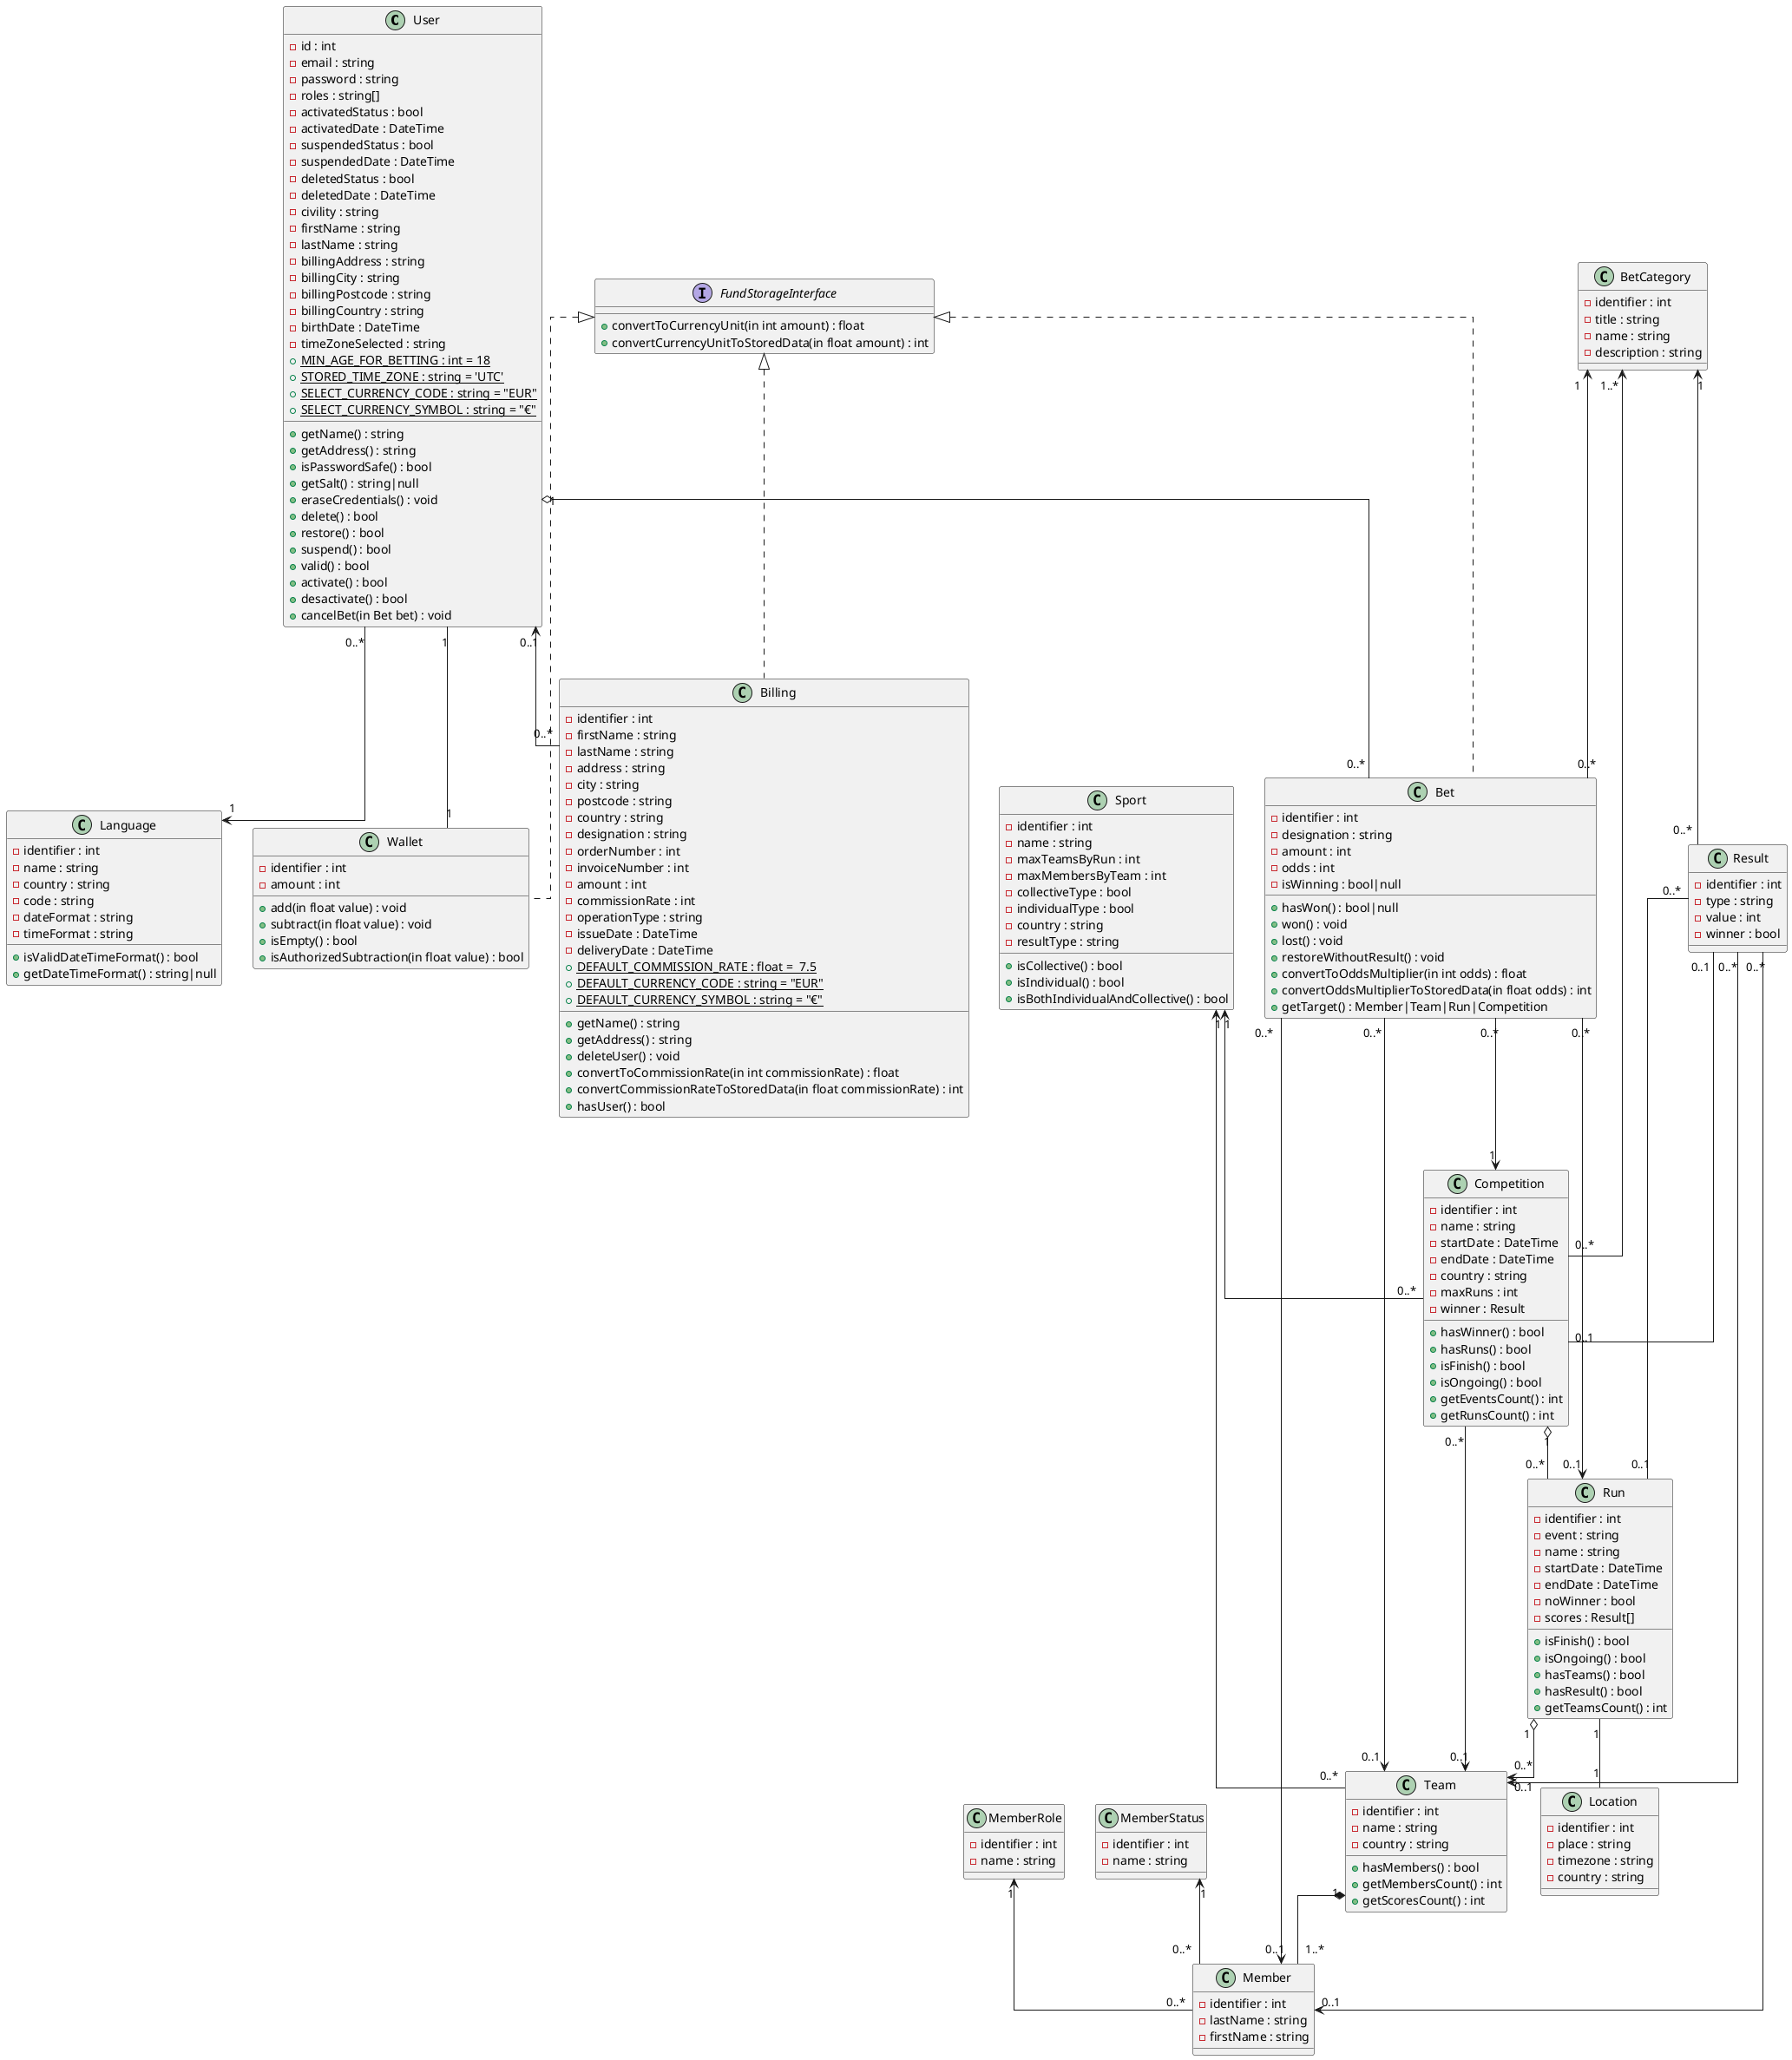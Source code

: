 @startuml parisportif5
skinparam linetype ortho
'plantuml
'Relations :
    'Un utilisateur a une langue sélectionnée
    User "0..*" --> "1" Language
    'Une facture n'est pas pas forcément lié à un utilisateur existant
    User "0..1" <-- "0..*" Billing
    'Un paris a un type
    BetCategory "1" <-- "0..*" Bet
    'Un utilisateur a un porte-feuille
    User "1" -- "1" Wallet
    'Un utilisateur a des paris
    User "1" o-- "0..*" Bet
    'La compétition a une équipe gagnante
    Competition "0..*" --> "0..1" Team
    'Une compétition a plusieurs rencontre ou course
    Competition "1" o-- "0..*" Run
    'Une rencontre ou une course a un lieu
    Run "1" -- "1" Location
    'Une rencontre ou une course a plusieurs équipes
    Run "1" o--> "0..*" Team
    'Une équipe a plusieurs membre
    Team "1" *-- "1..*" Member
    'Une compétition a un sport
    Sport "1" <-- "0..*" Competition
    Result "0..*" -- "0..1" Run
    Result "0..*" --> "0..1" Team
    Result "0..*" --> "0..1" Member
    Result "0..1" -- "0..1" Competition
    BetCategory "1" <-- "0..*" Result
    BetCategory "1..*" <-- "0..*" Competition
    Sport "1" <-- "0..*" Team
    'Un membre a un rôle (fonction) tel que pilote, joueur
    MemberRole "1" <-- "0..*" Member
    'Un membre a un status (blessé, titulaire)
    MemberStatus "1" <-- "0..*" Member
    'Liaison potentiel entre un paris et une compétition
    Bet "0..*" --> "1" Competition
    'Liaison potentiel entre un paris et une rencontre ou course
    Bet "0..*" --> "0..1" Run
    'Liaison potentiel entre un paris et une équipe
    Bet "0..*" --> "0..1" Team
    'Liaison potentiel entre un paris et un membre
    Bet "0..*" --> "0..1" Member
    'Implémentation de l'interface FundStorageInterface par l'entité Billing
    FundStorageInterface <|.. Billing
    'Implémentation de l'interface FundStorageInterface par l'entité Wallet
    FundStorageInterface <|.. Wallet
    'Implémentation de l'interface FundStorageInterface par l'entité Bet
    FundStorageInterface <|.. Bet
'Définitions des classes :
    'Pour convertir le montant enregistré dans la bdd en unité monétaire et vice versa
    interface FundStorageInterface {
        +convertToCurrencyUnit(in int amount) : float
        +convertCurrencyUnitToStoredData(in float amount) : int
    }
    'Rôle du membre (pilote, co-pilote, joueur)
    class MemberRole {
        -identifier : int
        -name : string
    }
    'Statut du membre (blessé, remplaçant, titulaire)
    class MemberStatus {
        -identifier : int
        -name : string
    }
    'Porte-feuille de l'utilisateur avec des fonds (de l'argent gagnés)
    class Wallet {
        -identifier : int
        -amount : int
        +add(in float value) : void
        +subtract(in float value) : void
        +isEmpty() : bool
        +isAuthorizedSubtraction(in float value) : bool
    }
    'Utilisateur avec un compte
    class User {
        -id : int
        -email : string
        -password : string
        -roles : string[]
        -activatedStatus : bool
        -activatedDate : DateTime
        -suspendedStatus : bool
        -suspendedDate : DateTime
        -deletedStatus : bool
        -deletedDate : DateTime
        -civility : string
        -firstName : string
        -lastName : string
        -billingAddress : string
        -billingCity : string
        -billingPostcode : string
        -billingCountry : string
        -birthDate : DateTime
        -timeZoneSelected : string
        +{static} MIN_AGE_FOR_BETTING : int = 18
        +{static} STORED_TIME_ZONE : string = 'UTC'
        +{static} SELECT_CURRENCY_CODE : string = "EUR"
        +{static} SELECT_CURRENCY_SYMBOL : string = "€"
        +getName() : string
        +getAddress() : string
        +isPasswordSafe() : bool
        +getSalt() : string|null
        +eraseCredentials() : void
        +delete() : bool
        +restore() : bool
        +suspend() : bool
        +valid() : bool
        +activate() : bool
        +desactivate() : bool
        +cancelBet(in Bet bet) : void
    }
    'Langue d'affichage de l'utilisateur
    class Language {
        -identifier : int
        -name : string
        -country : string
        -code : string
        -dateFormat : string
        -timeFormat : string
        +isValidDateTimeFormat() : bool
        +getDateTimeFormat() : string|null
    }
    'Factures (type=débit ou crédit)
    class Billing {
        -identifier : int
        -firstName : string
        -lastName : string
        -address : string
        -city : string
        -postcode : string
        -country : string
        -designation : string
        -orderNumber : int
        -invoiceNumber : int
        -amount : int
        -commissionRate : int
        -operationType : string
        -issueDate : DateTime
        -deliveryDate : DateTime
        +{static} DEFAULT_COMMISSION_RATE : float =  7.5
        +{static} DEFAULT_CURRENCY_CODE : string = "EUR"
        +{static} DEFAULT_CURRENCY_SYMBOL : string = "€"
        +getName() : string
        +getAddress() : string
        +deleteUser() : void
        +convertToCommissionRate(in int commissionRate) : float
        +convertCommissionRateToStoredData(in float commissionRate) : int
        +hasUser() : bool
    }
    'Un paris
    class Bet {
        -identifier : int
        -designation : string
        -amount : int
        -odds : int
        -isWinning : bool|null
        +hasWon() : bool|null
        +won() : void
        +lost() : void
        +restoreWithoutResult() : void
        +convertToOddsMultiplier(in int odds) : float
        +convertOddsMultiplierToStoredData(in float odds) : int
        +getTarget() : Member|Team|Run|Competition
    }
    'Catégorie de paris (ex: Paris sur le résultat)
    class BetCategory {
        -identifier : int
        -title : string
        -name : string
        -description : string
    }
    'Lieu de la rencontre/course
    class Location {
        -identifier : int
        -place : string
        -timezone : string
        -country : string
    }
    'Sport pratiqué (runtype = fixture(match), race(course)) (type = collectif ou individuel ou les deux)
    class Sport {
        -identifier : int
        -name : string
        -maxTeamsByRun : int
        -maxMembersByTeam : int
        -collectiveType : bool
        -individualType : bool
        -country : string
        -resultType : string
        +isCollective() : bool
        +isIndividual() : bool
        +isBothIndividualAndCollective() : bool
    }
    'Compétition (JO, Ligue des Champions, F1 Championnat du monde)
    class Competition {
        -identifier : int
        -name : string
        -startDate : DateTime
        -endDate : DateTime
        -country : string
        -maxRuns : int
        -winner : Result
        +hasWinner() : bool
        +hasRuns() : bool
        +isFinish() : bool
        +isOngoing() : bool
        +getEventsCount() : int
        +getRunsCount() : int
    }
    'Un match, une rencontre, une course
    class Run {
        -identifier : int
        -event : string
        -name : string
        -startDate : DateTime
        -endDate : DateTime
        -noWinner : bool
        -scores : Result[]
        +isFinish() : bool
        +isOngoing() : bool
        +hasTeams() : bool
        +hasResult() : bool
        +getTeamsCount() : int
    }
    'Résultat du match ou de la course
    class Result {
        -identifier : int
        -type : string
        -value : int
        -winner : bool
    }
    'Joueur ou sportif ou pilote
    class Member {
        -identifier : int
        -lastName : string
        -firstName : string
    }
    'Équipes qui participe à une rencontre, à une course
    class Team {
        -identifier : int
        -name : string
        -country : string
        +hasMembers() : bool
        +getMembersCount() : int
        +getScoresCount() : int
    }
@enduml
